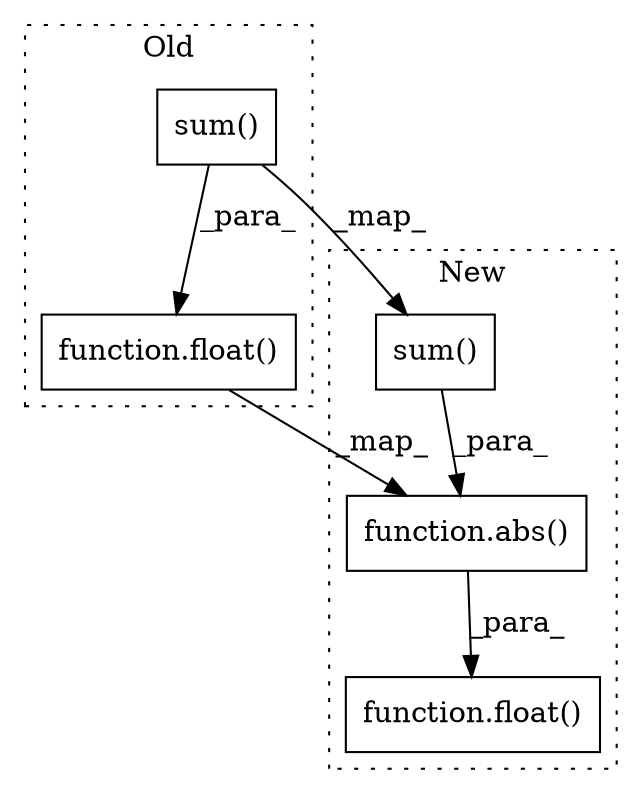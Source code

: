 digraph G {
subgraph cluster0 {
1 [label="function.float()" a="75" s="1472,1497" l="6,1" shape="box"];
4 [label="sum()" a="75" s="1478" l="19" shape="box"];
label = "Old";
style="dotted";
}
subgraph cluster1 {
2 [label="function.abs()" a="75" s="1483,1506" l="4,1" shape="box"];
3 [label="function.float()" a="75" s="1477,1507" l="6,1" shape="box"];
5 [label="sum()" a="75" s="1487" l="19" shape="box"];
label = "New";
style="dotted";
}
1 -> 2 [label="_map_"];
2 -> 3 [label="_para_"];
4 -> 1 [label="_para_"];
4 -> 5 [label="_map_"];
5 -> 2 [label="_para_"];
}